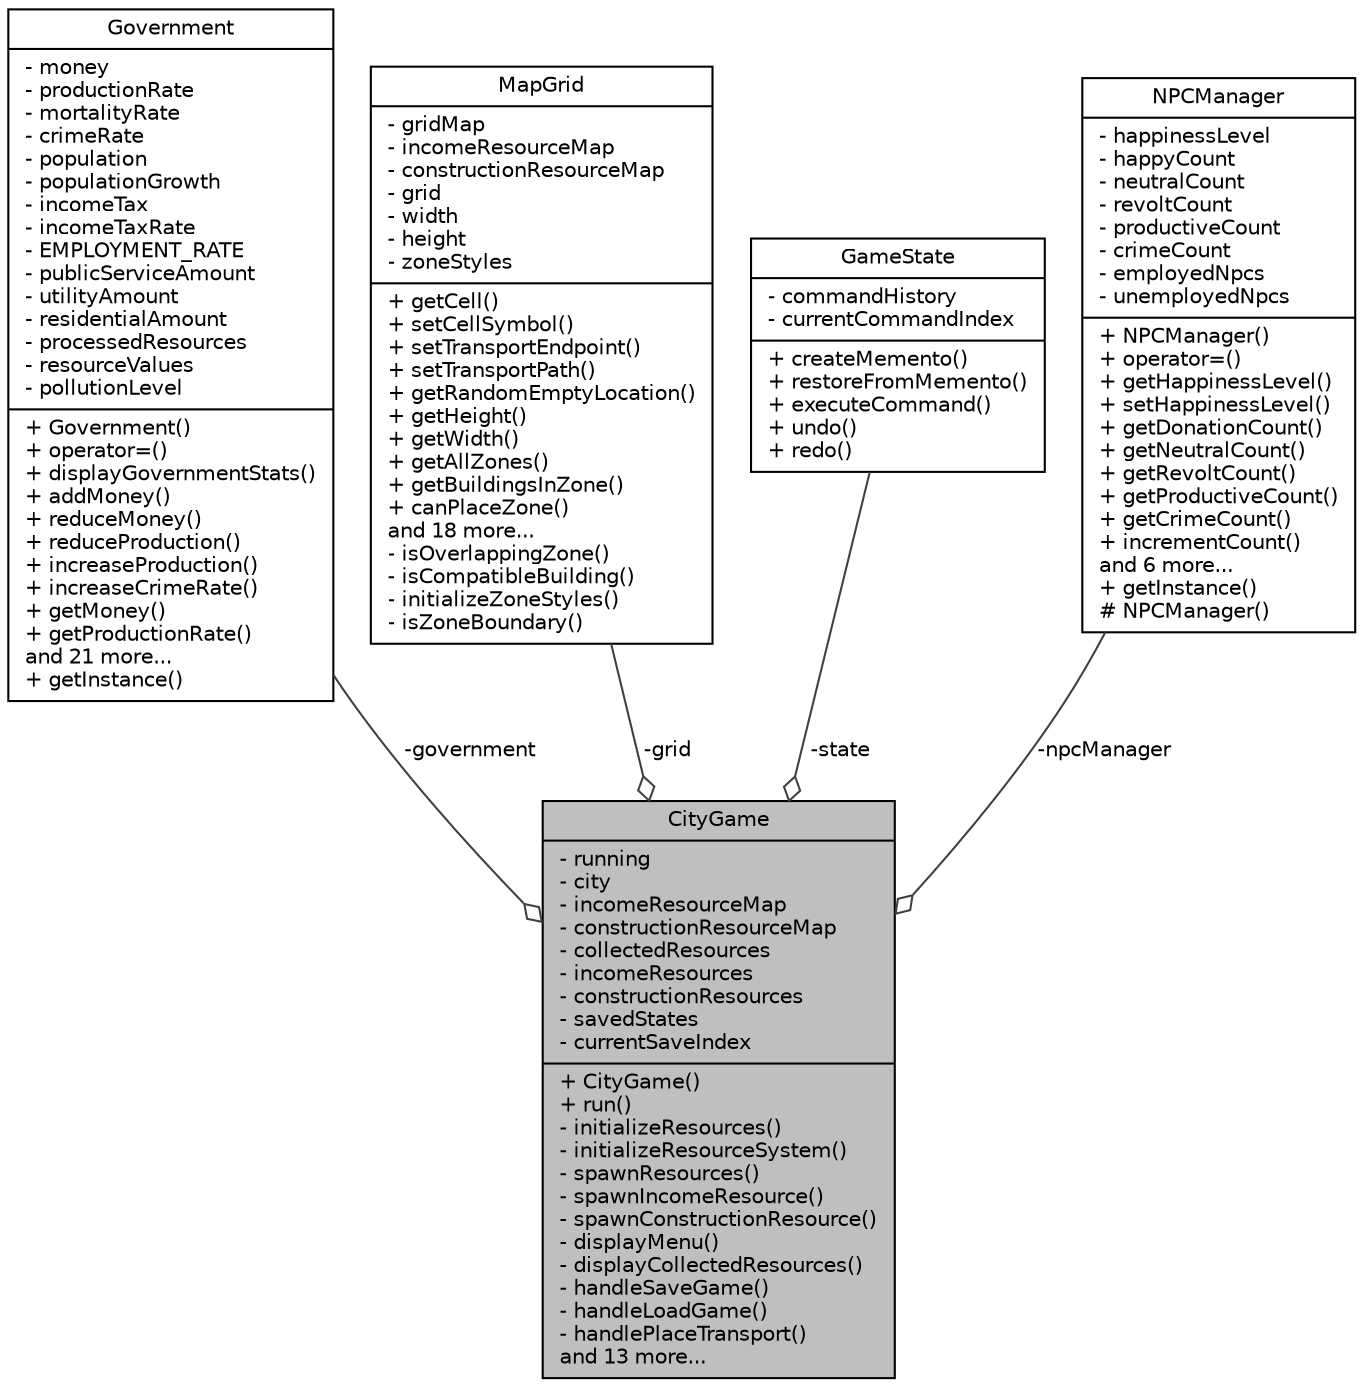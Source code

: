 digraph "CityGame"
{
 // LATEX_PDF_SIZE
  edge [fontname="Helvetica",fontsize="10",labelfontname="Helvetica",labelfontsize="10"];
  node [fontname="Helvetica",fontsize="10",shape=record];
  Node1 [label="{CityGame\n|- running\l- city\l- incomeResourceMap\l- constructionResourceMap\l- collectedResources\l- incomeResources\l- constructionResources\l- savedStates\l- currentSaveIndex\l|+ CityGame()\l+ run()\l- initializeResources()\l- initializeResourceSystem()\l- spawnResources()\l- spawnIncomeResource()\l- spawnConstructionResource()\l- displayMenu()\l- displayCollectedResources()\l- handleSaveGame()\l- handleLoadGame()\l- handlePlaceTransport()\land 13 more...\l}",height=0.2,width=0.4,color="black", fillcolor="grey75", style="filled", fontcolor="black",tooltip=" "];
  Node2 -> Node1 [color="grey25",fontsize="10",style="solid",label=" -government" ,arrowhead="odiamond",fontname="Helvetica"];
  Node2 [label="{Government\n|- money\l- productionRate\l- mortalityRate\l- crimeRate\l- population\l- populationGrowth\l- incomeTax\l- incomeTaxRate\l- EMPLOYMENT_RATE\l- publicServiceAmount\l- utilityAmount\l- residentialAmount\l- processedResources\l- resourceValues\l- pollutionLevel\l|+ Government()\l+ operator=()\l+ displayGovernmentStats()\l+ addMoney()\l+ reduceMoney()\l+ reduceProduction()\l+ increaseProduction()\l+ increaseCrimeRate()\l+ getMoney()\l+ getProductionRate()\land 21 more...\l+ getInstance()\l}",height=0.2,width=0.4,color="black", fillcolor="white", style="filled",URL="$classGovernment.html",tooltip="The Government class manages the state and functionality of the government in the simulation."];
  Node3 -> Node1 [color="grey25",fontsize="10",style="solid",label=" -grid" ,arrowhead="odiamond",fontname="Helvetica"];
  Node3 [label="{MapGrid\n|- gridMap\l- incomeResourceMap\l- constructionResourceMap\l- grid\l- width\l- height\l- zoneStyles\l|+ getCell()\l+ setCellSymbol()\l+ setTransportEndpoint()\l+ setTransportPath()\l+ getRandomEmptyLocation()\l+ getHeight()\l+ getWidth()\l+ getAllZones()\l+ getBuildingsInZone()\l+ canPlaceZone()\land 18 more...\l- isOverlappingZone()\l- isCompatibleBuilding()\l- initializeZoneStyles()\l- isZoneBoundary()\l}",height=0.2,width=0.4,color="black", fillcolor="white", style="filled",URL="$classMapGrid.html",tooltip=" "];
  Node4 -> Node1 [color="grey25",fontsize="10",style="solid",label=" -state" ,arrowhead="odiamond",fontname="Helvetica"];
  Node4 [label="{GameState\n|- commandHistory\l- currentCommandIndex\l|+ createMemento()\l+ restoreFromMemento()\l+ executeCommand()\l+ undo()\l+ redo()\l}",height=0.2,width=0.4,color="black", fillcolor="white", style="filled",URL="$classGameState.html",tooltip="Manages the game state and command history."];
  Node5 -> Node1 [color="grey25",fontsize="10",style="solid",label=" -npcManager" ,arrowhead="odiamond",fontname="Helvetica"];
  Node5 [label="{NPCManager\n|- happinessLevel\l- happyCount\l- neutralCount\l- revoltCount\l- productiveCount\l- crimeCount\l- employedNpcs\l- unemployedNpcs\l|+ NPCManager()\l+ operator=()\l+ getHappinessLevel()\l+ setHappinessLevel()\l+ getDonationCount()\l+ getNeutralCount()\l+ getRevoltCount()\l+ getProductiveCount()\l+ getCrimeCount()\l+ incrementCount()\land 6 more...\l+ getInstance()\l# NPCManager()\l}",height=0.2,width=0.4,color="black", fillcolor="white", style="filled",URL="$classNPCManager.html",tooltip="Singleton class managing the state and statistics of NPCs."];
}
